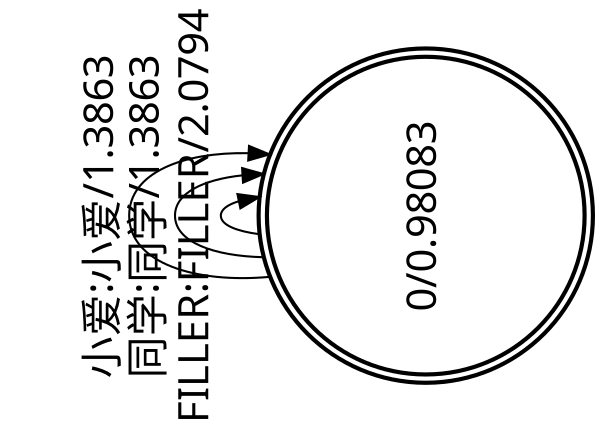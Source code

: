 digraph FST {
rankdir = LR;
size = "8.5,11";
label = "";
center = 1;
orientation = Landscape;
ranksep = "0.4";
nodesep = "0.25";
0 [label = "0/0.98083", shape = doublecircle, style = bold, fontname="simsun.ttc",fontsize = 20]
	0 -> 0 [label = "FILLER:FILLER/2.0794", fontname="simsun.ttc",fontsize = 20];
	0 -> 0 [label = "同学:同学/1.3863", fontname="simsun.ttc",fontsize = 20];
	0 -> 0 [label = "小爱:小爱/1.3863", fontname="simsun.ttc",fontsize = 20];
}
